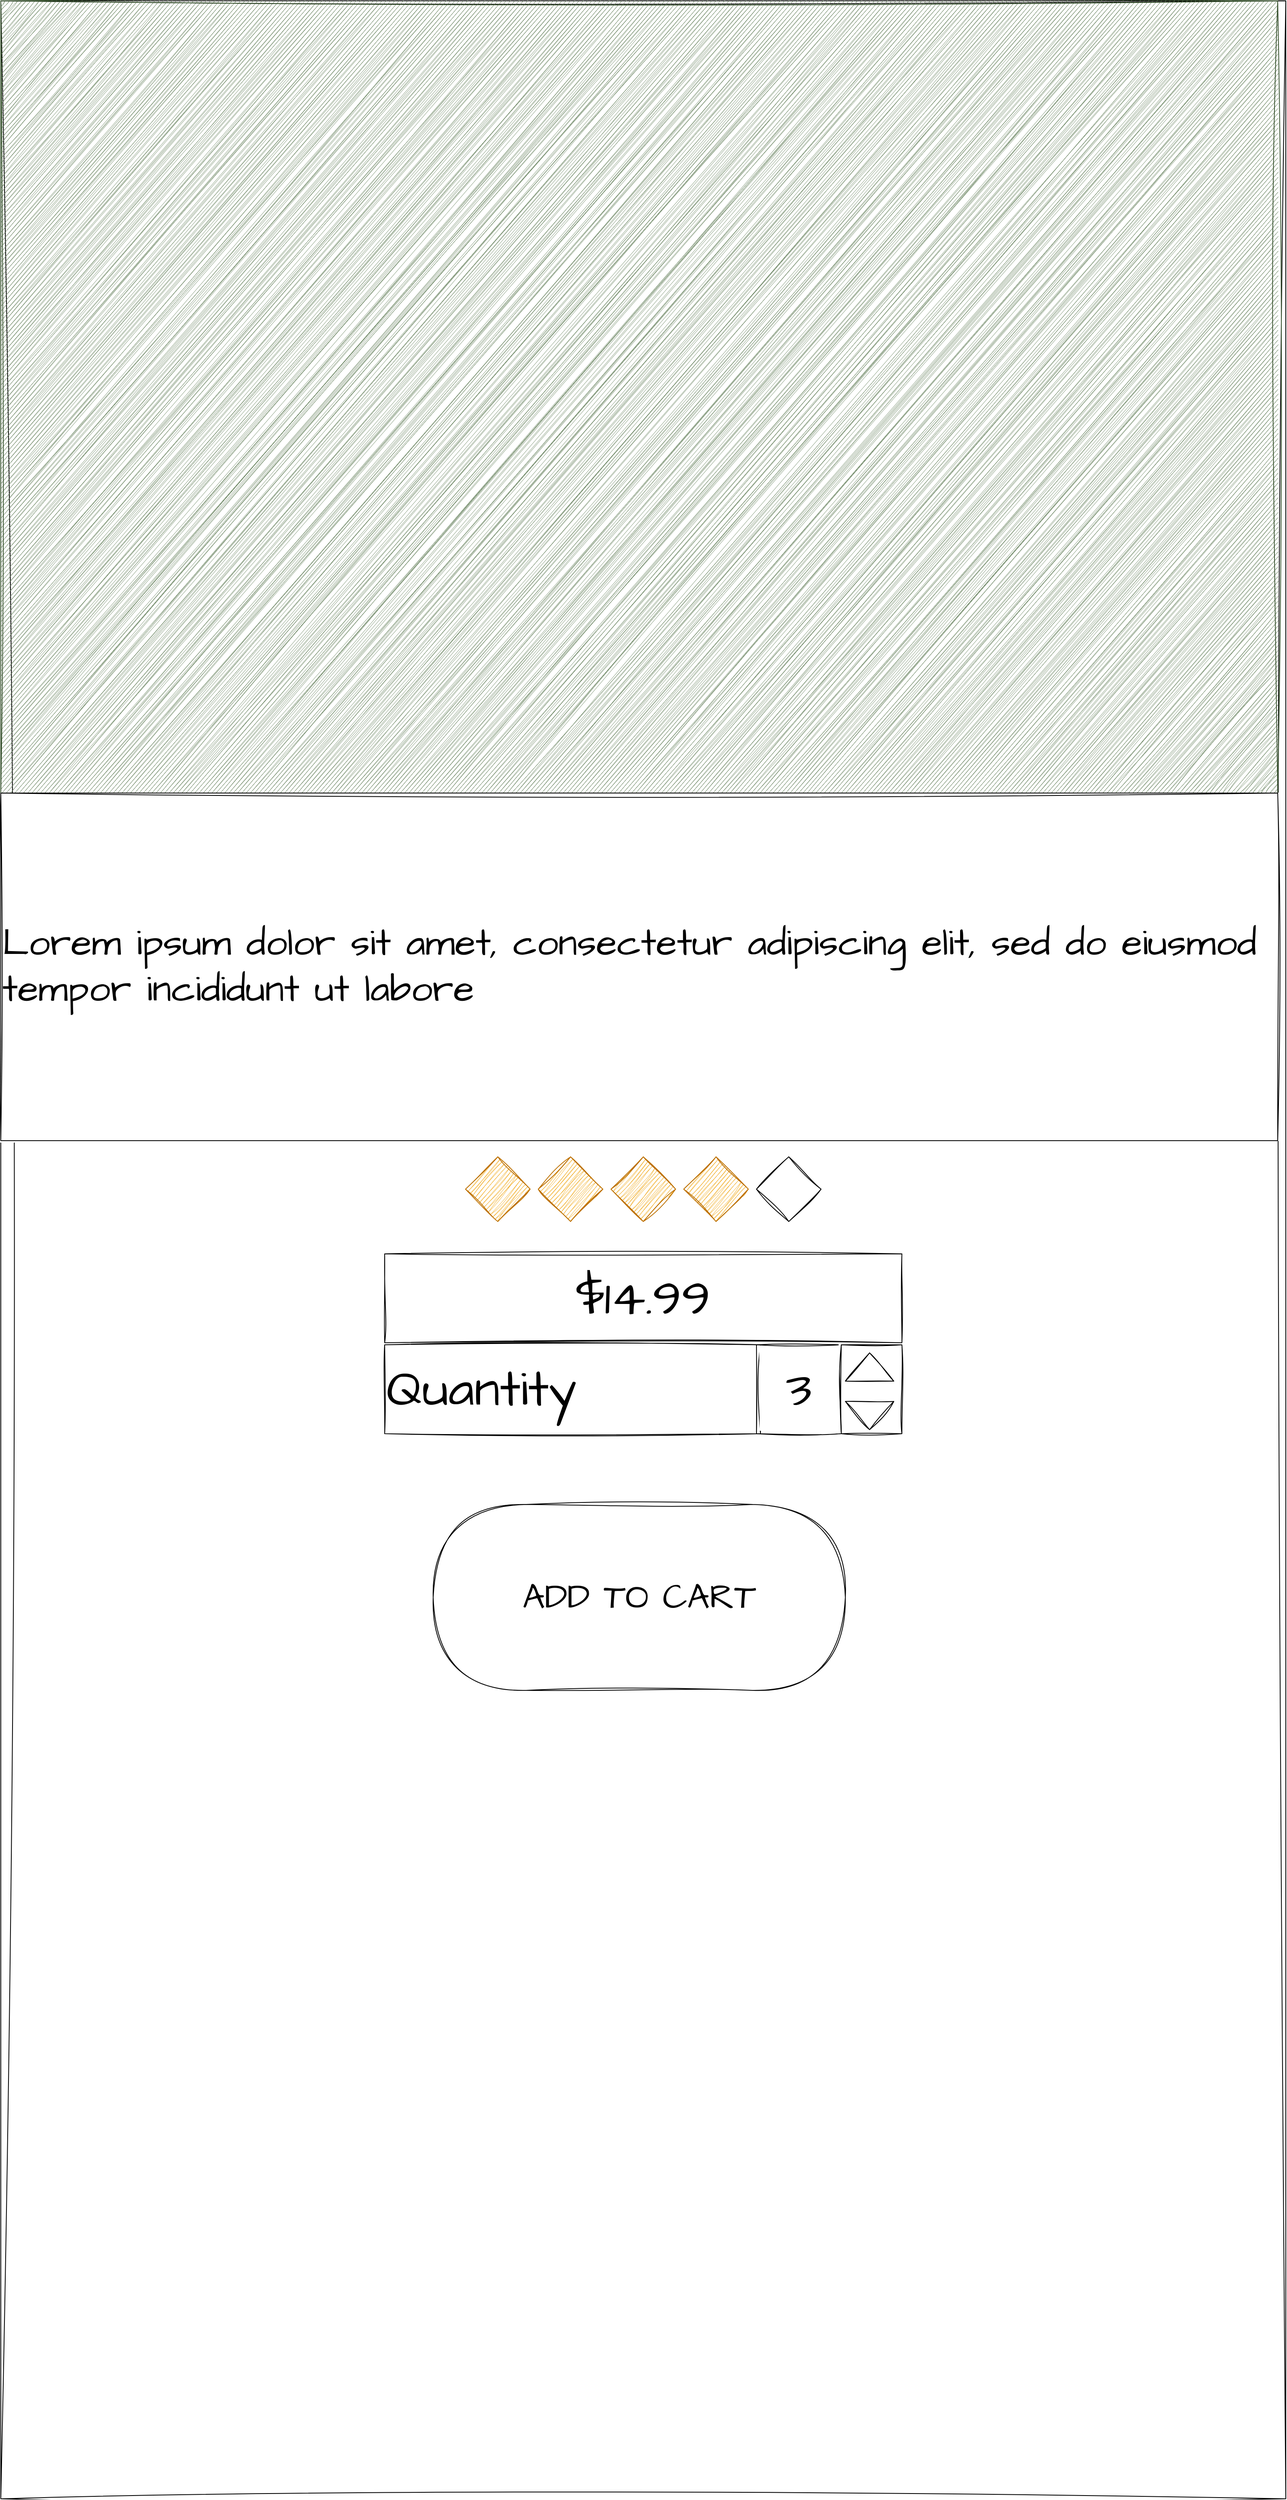 <mxfile version="23.0.2" type="device">
  <diagram name="Page-1" id="JBSpOnJUcshLArSCw1gN">
    <mxGraphModel dx="5736" dy="3416" grid="1" gridSize="10" guides="1" tooltips="1" connect="1" arrows="1" fold="1" page="1" pageScale="1" pageWidth="850" pageHeight="1400" math="0" shadow="0">
      <root>
        <mxCell id="0" />
        <mxCell id="1" parent="0" />
        <mxCell id="ALNKECSh6X3FQ2PYPveJ-1" value="" style="rounded=0;whiteSpace=wrap;html=1;sketch=1;hachureGap=4;jiggle=2;curveFitting=1;fontFamily=Architects Daughter;fontSource=https%3A%2F%2Ffonts.googleapis.com%2Fcss%3Ffamily%3DArchitects%2BDaughter;fontSize=20;" vertex="1" parent="1">
          <mxGeometry x="40" y="40" width="1590" height="3090" as="geometry" />
        </mxCell>
        <mxCell id="ALNKECSh6X3FQ2PYPveJ-20" value="" style="rounded=0;whiteSpace=wrap;html=1;sketch=1;hachureGap=4;jiggle=2;curveFitting=1;fontFamily=Architects Daughter;fontSource=https%3A%2F%2Ffonts.googleapis.com%2Fcss%3Ffamily%3DArchitects%2BDaughter;fontSize=20;fillColor=#6d8764;fontColor=#ffffff;strokeColor=#3A5431;" vertex="1" parent="1">
          <mxGeometry x="40" y="40" width="1580" height="980" as="geometry" />
        </mxCell>
        <mxCell id="ALNKECSh6X3FQ2PYPveJ-21" value="Lorem ipsum dolor sit amet, consectetur adipiscing elit, sed do eiusmod &lt;br style=&quot;font-size: 47px;&quot;&gt;tempor incididunt ut labore&amp;nbsp;" style="rounded=0;whiteSpace=wrap;html=1;sketch=1;hachureGap=4;jiggle=2;curveFitting=1;fontFamily=Architects Daughter;fontSource=https%3A%2F%2Ffonts.googleapis.com%2Fcss%3Ffamily%3DArchitects%2BDaughter;fontSize=47;align=left;" vertex="1" parent="1">
          <mxGeometry x="40" y="1020" width="1580" height="430" as="geometry" />
        </mxCell>
        <mxCell id="ALNKECSh6X3FQ2PYPveJ-22" value="" style="rhombus;whiteSpace=wrap;html=1;sketch=1;hachureGap=4;jiggle=2;curveFitting=1;fontFamily=Architects Daughter;fontSource=https%3A%2F%2Ffonts.googleapis.com%2Fcss%3Ffamily%3DArchitects%2BDaughter;fontSize=20;fillColor=#f0a30a;fontColor=#000000;strokeColor=#BD7000;" vertex="1" parent="1">
          <mxGeometry x="615" y="1470" width="80" height="80" as="geometry" />
        </mxCell>
        <mxCell id="ALNKECSh6X3FQ2PYPveJ-23" value="" style="rhombus;whiteSpace=wrap;html=1;sketch=1;hachureGap=4;jiggle=2;curveFitting=1;fontFamily=Architects Daughter;fontSource=https%3A%2F%2Ffonts.googleapis.com%2Fcss%3Ffamily%3DArchitects%2BDaughter;fontSize=20;fillColor=#f0a30a;fontColor=#000000;strokeColor=#BD7000;" vertex="1" parent="1">
          <mxGeometry x="705" y="1470" width="80" height="80" as="geometry" />
        </mxCell>
        <mxCell id="ALNKECSh6X3FQ2PYPveJ-24" value="" style="rhombus;whiteSpace=wrap;html=1;sketch=1;hachureGap=4;jiggle=2;curveFitting=1;fontFamily=Architects Daughter;fontSource=https%3A%2F%2Ffonts.googleapis.com%2Fcss%3Ffamily%3DArchitects%2BDaughter;fontSize=20;fillColor=#f0a30a;fontColor=#000000;strokeColor=#BD7000;" vertex="1" parent="1">
          <mxGeometry x="795" y="1470" width="80" height="80" as="geometry" />
        </mxCell>
        <mxCell id="ALNKECSh6X3FQ2PYPveJ-25" value="" style="rhombus;whiteSpace=wrap;html=1;sketch=1;hachureGap=4;jiggle=2;curveFitting=1;fontFamily=Architects Daughter;fontSource=https%3A%2F%2Ffonts.googleapis.com%2Fcss%3Ffamily%3DArchitects%2BDaughter;fontSize=20;fillColor=#f0a30a;fontColor=#000000;strokeColor=#BD7000;" vertex="1" parent="1">
          <mxGeometry x="885" y="1470" width="80" height="80" as="geometry" />
        </mxCell>
        <mxCell id="ALNKECSh6X3FQ2PYPveJ-26" value="" style="rhombus;whiteSpace=wrap;html=1;sketch=1;hachureGap=4;jiggle=2;curveFitting=1;fontFamily=Architects Daughter;fontSource=https%3A%2F%2Ffonts.googleapis.com%2Fcss%3Ffamily%3DArchitects%2BDaughter;fontSize=20;" vertex="1" parent="1">
          <mxGeometry x="975" y="1470" width="80" height="80" as="geometry" />
        </mxCell>
        <mxCell id="ALNKECSh6X3FQ2PYPveJ-27" value="$14.99" style="rounded=0;whiteSpace=wrap;html=1;sketch=1;hachureGap=4;jiggle=2;curveFitting=1;fontFamily=Architects Daughter;fontSource=https%3A%2F%2Ffonts.googleapis.com%2Fcss%3Ffamily%3DArchitects%2BDaughter;fontSize=63;align=center;" vertex="1" parent="1">
          <mxGeometry x="515" y="1590" width="640" height="110" as="geometry" />
        </mxCell>
        <mxCell id="ALNKECSh6X3FQ2PYPveJ-38" value="ADD TO CART" style="rounded=1;whiteSpace=wrap;html=1;sketch=1;hachureGap=4;jiggle=2;curveFitting=1;fontFamily=Architects Daughter;fontSource=https%3A%2F%2Ffonts.googleapis.com%2Fcss%3Ffamily%3DArchitects%2BDaughter;fontSize=43;arcSize=50;" vertex="1" parent="1">
          <mxGeometry x="575" y="1900" width="510" height="230" as="geometry" />
        </mxCell>
        <mxCell id="ALNKECSh6X3FQ2PYPveJ-40" value="Quantity" style="rounded=0;whiteSpace=wrap;html=1;sketch=1;hachureGap=4;jiggle=2;curveFitting=1;fontFamily=Architects Daughter;fontSource=https%3A%2F%2Ffonts.googleapis.com%2Fcss%3Ffamily%3DArchitects%2BDaughter;fontSize=63;align=left;" vertex="1" parent="1">
          <mxGeometry x="515" y="1702.5" width="465" height="110" as="geometry" />
        </mxCell>
        <mxCell id="ALNKECSh6X3FQ2PYPveJ-42" value="3" style="rounded=0;whiteSpace=wrap;html=1;sketch=1;hachureGap=4;jiggle=2;curveFitting=1;fontFamily=Architects Daughter;fontSource=https%3A%2F%2Ffonts.googleapis.com%2Fcss%3Ffamily%3DArchitects%2BDaughter;fontSize=63;align=center;" vertex="1" parent="1">
          <mxGeometry x="975" y="1702.5" width="105" height="110" as="geometry" />
        </mxCell>
        <mxCell id="ALNKECSh6X3FQ2PYPveJ-45" value="" style="rounded=0;whiteSpace=wrap;html=1;sketch=1;hachureGap=4;jiggle=2;curveFitting=1;fontFamily=Architects Daughter;fontSource=https%3A%2F%2Ffonts.googleapis.com%2Fcss%3Ffamily%3DArchitects%2BDaughter;fontSize=20;" vertex="1" parent="1">
          <mxGeometry x="1080" y="1702.5" width="75" height="110" as="geometry" />
        </mxCell>
        <mxCell id="ALNKECSh6X3FQ2PYPveJ-43" value="" style="triangle;whiteSpace=wrap;html=1;sketch=1;hachureGap=4;jiggle=2;curveFitting=1;fontFamily=Architects Daughter;fontSource=https%3A%2F%2Ffonts.googleapis.com%2Fcss%3Ffamily%3DArchitects%2BDaughter;fontSize=20;rotation=-90;" vertex="1" parent="1">
          <mxGeometry x="1097.5" y="1700" width="35" height="60" as="geometry" />
        </mxCell>
        <mxCell id="ALNKECSh6X3FQ2PYPveJ-44" value="" style="triangle;whiteSpace=wrap;html=1;sketch=1;hachureGap=4;jiggle=2;curveFitting=1;fontFamily=Architects Daughter;fontSource=https%3A%2F%2Ffonts.googleapis.com%2Fcss%3Ffamily%3DArchitects%2BDaughter;fontSize=20;rotation=90;" vertex="1" parent="1">
          <mxGeometry x="1097.5" y="1760" width="35" height="60" as="geometry" />
        </mxCell>
      </root>
    </mxGraphModel>
  </diagram>
</mxfile>
